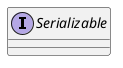 /'
 '  UML file for Serializable interface
 '/

@startuml
interface Serializable {
!ifdef SHOW_CONTENT
    +{abstract} abstract string serialize () throws Error
    +{abstract} abstract voif deserialize (string data) throws Error
!endif
}
@enduml
